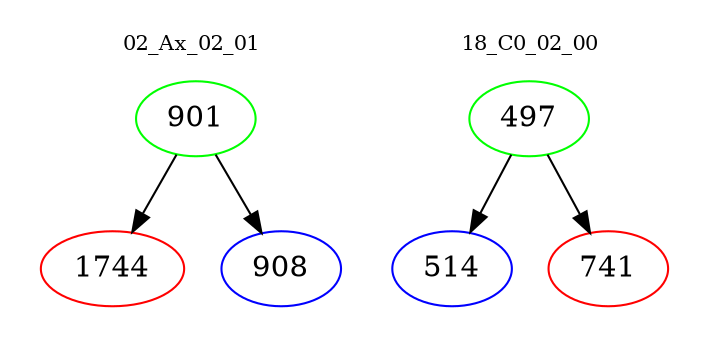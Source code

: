 digraph{
subgraph cluster_0 {
color = white
label = "02_Ax_02_01";
fontsize=10;
T0_901 [label="901", color="green"]
T0_901 -> T0_1744 [color="black"]
T0_1744 [label="1744", color="red"]
T0_901 -> T0_908 [color="black"]
T0_908 [label="908", color="blue"]
}
subgraph cluster_1 {
color = white
label = "18_C0_02_00";
fontsize=10;
T1_497 [label="497", color="green"]
T1_497 -> T1_514 [color="black"]
T1_514 [label="514", color="blue"]
T1_497 -> T1_741 [color="black"]
T1_741 [label="741", color="red"]
}
}
